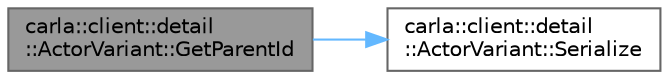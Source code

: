 digraph "carla::client::detail::ActorVariant::GetParentId"
{
 // INTERACTIVE_SVG=YES
 // LATEX_PDF_SIZE
  bgcolor="transparent";
  edge [fontname=Helvetica,fontsize=10,labelfontname=Helvetica,labelfontsize=10];
  node [fontname=Helvetica,fontsize=10,shape=box,height=0.2,width=0.4];
  rankdir="LR";
  Node1 [id="Node000001",label="carla::client::detail\l::ActorVariant::GetParentId",height=0.2,width=0.4,color="gray40", fillcolor="grey60", style="filled", fontcolor="black",tooltip=" "];
  Node1 -> Node2 [id="edge1_Node000001_Node000002",color="steelblue1",style="solid",tooltip=" "];
  Node2 [id="Node000002",label="carla::client::detail\l::ActorVariant::Serialize",height=0.2,width=0.4,color="grey40", fillcolor="white", style="filled",URL="$d4/dad/classcarla_1_1client_1_1detail_1_1ActorVariant.html#a3a6287a9d888a07636745c48d8d038a9",tooltip=" "];
}
